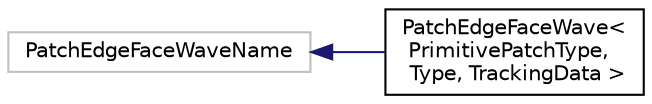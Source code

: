 digraph "Graphical Class Hierarchy"
{
  bgcolor="transparent";
  edge [fontname="Helvetica",fontsize="10",labelfontname="Helvetica",labelfontsize="10"];
  node [fontname="Helvetica",fontsize="10",shape=record];
  rankdir="LR";
  Node1 [label="PatchEdgeFaceWaveName",height=0.2,width=0.4,color="grey75"];
  Node1 -> Node2 [dir="back",color="midnightblue",fontsize="10",style="solid",fontname="Helvetica"];
  Node2 [label="PatchEdgeFaceWave\<\l PrimitivePatchType,\l Type, TrackingData \>",height=0.2,width=0.4,color="black",URL="$a01793.html",tooltip="Wave propagation of information along patch. Every iteration information goes through one layer of fa..."];
}

